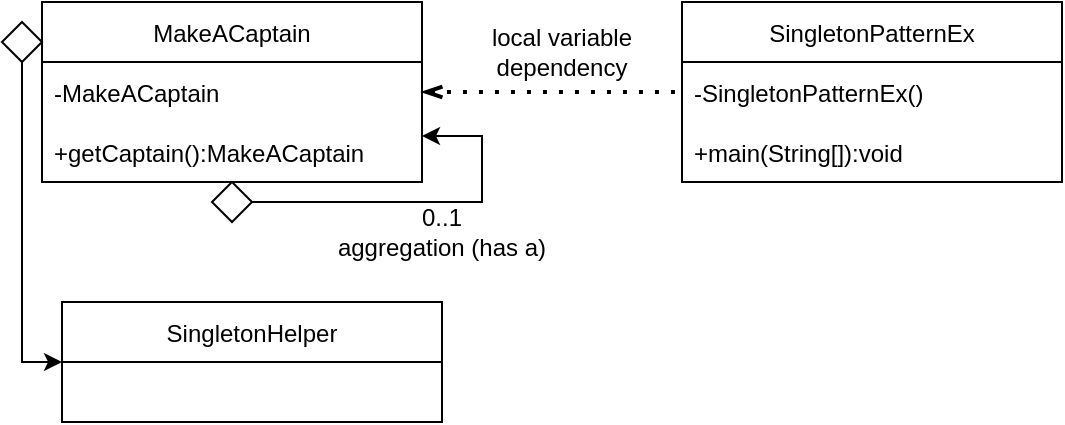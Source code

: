 <mxfile version="20.3.0" type="device"><diagram name="Page-1" id="c37626ed-c26b-45fb-9056-f9ebc6bb27b6"><mxGraphModel dx="501" dy="444" grid="1" gridSize="10" guides="1" tooltips="1" connect="1" arrows="1" fold="1" page="1" pageScale="1" pageWidth="1100" pageHeight="850" background="none" math="0" shadow="0"><root><mxCell id="0"/><mxCell id="1" parent="0"/><mxCell id="evrL80drbmnIfJDd2jKB-1" value="MakeACaptain" style="swimlane;fontStyle=0;childLayout=stackLayout;horizontal=1;startSize=30;horizontalStack=0;resizeParent=1;resizeParentMax=0;resizeLast=0;collapsible=1;marginBottom=0;" vertex="1" parent="1"><mxGeometry x="90" y="250" width="190" height="90" as="geometry"/></mxCell><mxCell id="evrL80drbmnIfJDd2jKB-11" value="-MakeACaptain" style="text;strokeColor=none;fillColor=none;align=left;verticalAlign=middle;spacingLeft=4;spacingRight=4;overflow=hidden;points=[[0,0.5],[1,0.5]];portConstraint=eastwest;rotatable=0;" vertex="1" parent="evrL80drbmnIfJDd2jKB-1"><mxGeometry y="30" width="190" height="30" as="geometry"/></mxCell><mxCell id="evrL80drbmnIfJDd2jKB-2" value="+getCaptain():MakeACaptain" style="text;strokeColor=none;fillColor=none;align=left;verticalAlign=middle;spacingLeft=4;spacingRight=4;overflow=hidden;points=[[0,0.5],[1,0.5]];portConstraint=eastwest;rotatable=0;" vertex="1" parent="evrL80drbmnIfJDd2jKB-1"><mxGeometry y="60" width="190" height="30" as="geometry"/></mxCell><mxCell id="evrL80drbmnIfJDd2jKB-12" value="SingletonHelper" style="swimlane;fontStyle=0;childLayout=stackLayout;horizontal=1;startSize=30;horizontalStack=0;resizeParent=1;resizeParentMax=0;resizeLast=0;collapsible=1;marginBottom=0;" vertex="1" parent="1"><mxGeometry x="100" y="400" width="190" height="60" as="geometry"/></mxCell><mxCell id="evrL80drbmnIfJDd2jKB-15" value="" style="rhombus;whiteSpace=wrap;html=1;" vertex="1" parent="1"><mxGeometry x="70" y="260" width="20" height="20" as="geometry"/></mxCell><mxCell id="evrL80drbmnIfJDd2jKB-16" value="" style="endArrow=classic;html=1;rounded=0;exitX=0.5;exitY=1;exitDx=0;exitDy=0;entryX=0;entryY=0.5;entryDx=0;entryDy=0;" edge="1" parent="1" source="evrL80drbmnIfJDd2jKB-15" target="evrL80drbmnIfJDd2jKB-12"><mxGeometry width="50" height="50" relative="1" as="geometry"><mxPoint x="30" y="390" as="sourcePoint"/><mxPoint x="80" y="340" as="targetPoint"/><Array as="points"><mxPoint x="80" y="430"/></Array></mxGeometry></mxCell><mxCell id="evrL80drbmnIfJDd2jKB-18" value="SingletonPatternEx" style="swimlane;fontStyle=0;childLayout=stackLayout;horizontal=1;startSize=30;horizontalStack=0;resizeParent=1;resizeParentMax=0;resizeLast=0;collapsible=1;marginBottom=0;" vertex="1" parent="1"><mxGeometry x="410" y="250" width="190" height="90" as="geometry"/></mxCell><mxCell id="evrL80drbmnIfJDd2jKB-19" value="-SingletonPatternEx()" style="text;strokeColor=none;fillColor=none;align=left;verticalAlign=middle;spacingLeft=4;spacingRight=4;overflow=hidden;points=[[0,0.5],[1,0.5]];portConstraint=eastwest;rotatable=0;" vertex="1" parent="evrL80drbmnIfJDd2jKB-18"><mxGeometry y="30" width="190" height="30" as="geometry"/></mxCell><mxCell id="evrL80drbmnIfJDd2jKB-20" value="+main(String[]):void" style="text;strokeColor=none;fillColor=none;align=left;verticalAlign=middle;spacingLeft=4;spacingRight=4;overflow=hidden;points=[[0,0.5],[1,0.5]];portConstraint=eastwest;rotatable=0;" vertex="1" parent="evrL80drbmnIfJDd2jKB-18"><mxGeometry y="60" width="190" height="30" as="geometry"/></mxCell><mxCell id="evrL80drbmnIfJDd2jKB-21" value="" style="rhombus;whiteSpace=wrap;html=1;" vertex="1" parent="1"><mxGeometry x="175" y="340" width="20" height="20" as="geometry"/></mxCell><mxCell id="evrL80drbmnIfJDd2jKB-22" value="" style="endArrow=classic;html=1;rounded=0;exitX=1;exitY=0.5;exitDx=0;exitDy=0;entryX=1;entryY=0.233;entryDx=0;entryDy=0;entryPerimeter=0;" edge="1" parent="1" source="evrL80drbmnIfJDd2jKB-21" target="evrL80drbmnIfJDd2jKB-2"><mxGeometry width="50" height="50" relative="1" as="geometry"><mxPoint x="90" y="290" as="sourcePoint"/><mxPoint x="100" y="420" as="targetPoint"/><Array as="points"><mxPoint x="310" y="350"/><mxPoint x="310" y="317"/></Array></mxGeometry></mxCell><mxCell id="evrL80drbmnIfJDd2jKB-23" value="0..1&lt;br&gt;aggregation (has a)" style="text;html=1;strokeColor=none;fillColor=none;align=center;verticalAlign=middle;whiteSpace=wrap;rounded=0;" vertex="1" parent="1"><mxGeometry x="210" y="350" width="160" height="30" as="geometry"/></mxCell><mxCell id="evrL80drbmnIfJDd2jKB-24" value="" style="endArrow=none;dashed=1;html=1;dashPattern=1 3;strokeWidth=2;rounded=0;entryX=0;entryY=0.5;entryDx=0;entryDy=0;exitX=1;exitY=0.5;exitDx=0;exitDy=0;startArrow=openThin;startFill=0;" edge="1" parent="1" source="evrL80drbmnIfJDd2jKB-11" target="evrL80drbmnIfJDd2jKB-19"><mxGeometry width="50" height="50" relative="1" as="geometry"><mxPoint x="220" y="340" as="sourcePoint"/><mxPoint x="270" y="290" as="targetPoint"/></mxGeometry></mxCell><mxCell id="evrL80drbmnIfJDd2jKB-25" value="local variable dependency" style="text;html=1;strokeColor=none;fillColor=none;align=center;verticalAlign=middle;whiteSpace=wrap;rounded=0;" vertex="1" parent="1"><mxGeometry x="300" y="260" width="100" height="30" as="geometry"/></mxCell></root></mxGraphModel></diagram></mxfile>
